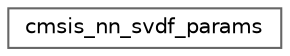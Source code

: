 digraph "Graphical Class Hierarchy"
{
 // LATEX_PDF_SIZE
  bgcolor="transparent";
  edge [fontname=Helvetica,fontsize=10,labelfontname=Helvetica,labelfontsize=10];
  node [fontname=Helvetica,fontsize=10,shape=box,height=0.2,width=0.4];
  rankdir="LR";
  Node0 [id="Node000000",label="cmsis_nn_svdf_params",height=0.2,width=0.4,color="grey40", fillcolor="white", style="filled",URL="$structcmsis__nn__svdf__params.html",tooltip=" "];
}
